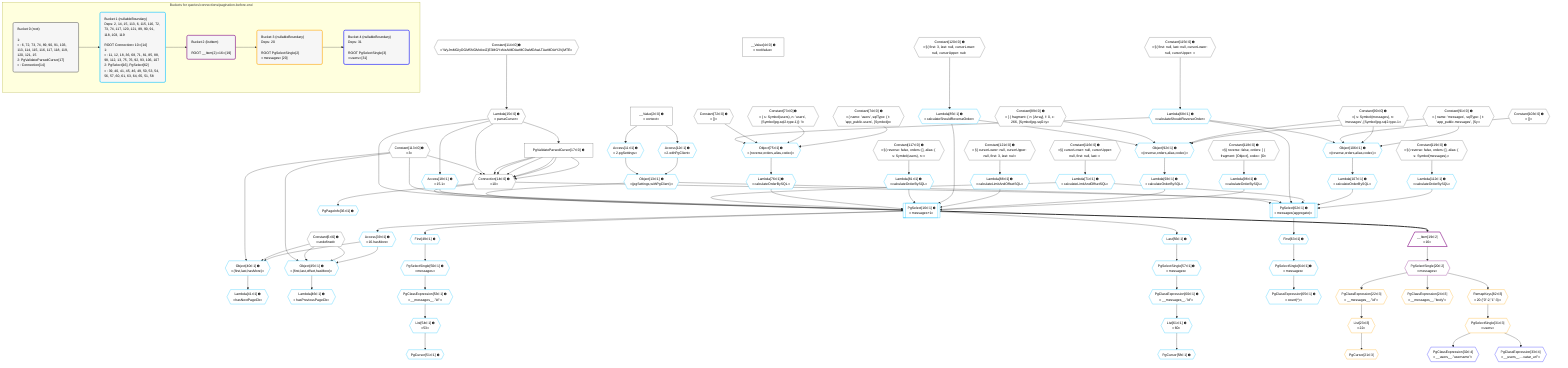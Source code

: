 %%{init: {'themeVariables': { 'fontSize': '12px'}}}%%
graph TD
    classDef path fill:#eee,stroke:#000,color:#000
    classDef plan fill:#fff,stroke-width:1px,color:#000
    classDef itemplan fill:#fff,stroke-width:2px,color:#000
    classDef unbatchedplan fill:#dff,stroke-width:1px,color:#000
    classDef sideeffectplan fill:#fcc,stroke-width:2px,color:#000
    classDef bucket fill:#f6f6f6,color:#000,stroke-width:2px,text-align:left


    %% plan dependencies
    Connection14{{"Connection[14∈0] ➊<br />ᐸ10ᐳ"}}:::plan
    Constant113{{"Constant[113∈0] ➊<br />ᐸ3ᐳ"}}:::plan
    Lambda15{{"Lambda[15∈0] ➊<br />ᐸparseCursorᐳ"}}:::plan
    PgValidateParsedCursor17["PgValidateParsedCursor[17∈0] ➊"]:::plan
    Constant113 & Lambda15 & PgValidateParsedCursor17 & PgValidateParsedCursor17 & PgValidateParsedCursor17 & PgValidateParsedCursor17 & PgValidateParsedCursor17 & PgValidateParsedCursor17 --> Connection14
    Constant114{{"Constant[114∈0] ➊<br />ᐸ'WyJmMGIyOGM5NGMxIiwiZjE3MGYxNzAtMDAwMC0wMDAwLTAwMDAtY2VjMTEᐳ"}}:::plan
    Constant114 --> Lambda15
    Lambda15 --> PgValidateParsedCursor17
    __Value2["__Value[2∈0] ➊<br />ᐸcontextᐳ"]:::plan
    __Value4["__Value[4∈0] ➊<br />ᐸrootValueᐳ"]:::plan
    Constant6{{"Constant[6∈0] ➊<br />ᐸundefinedᐳ"}}:::plan
    Constant72{{"Constant[72∈0] ➊<br />ᐸ[]ᐳ"}}:::plan
    Constant73{{"Constant[73∈0] ➊<br />ᐸ{ s: Symbol(users), n: 'users', [Symbol(pg-sql2-type-1)]: 'Iᐳ"}}:::plan
    Constant74{{"Constant[74∈0] ➊<br />ᐸ{ name: 'users', sqlType: { t: 'app_public.users', [Symbol(pᐳ"}}:::plan
    Constant89{{"Constant[89∈0] ➊<br />ᐸ[ { fragment: { n: [Array], f: 0, c: 266, [Symbol(pg-sql2-tyᐳ"}}:::plan
    Constant90{{"Constant[90∈0] ➊<br />ᐸ{ s: Symbol(messages), n: 'messages', [Symbol(pg-sql2-type-1ᐳ"}}:::plan
    Constant91{{"Constant[91∈0] ➊<br />ᐸ{ name: 'messages', sqlType: { t: 'app_public.messages', [Syᐳ"}}:::plan
    Constant103{{"Constant[103∈0] ➊<br />ᐸ[]ᐳ"}}:::plan
    Constant115{{"Constant[115∈0] ➊<br />ᐸ§{ first: null, last: null, cursorLower: null, cursorUpper: ᐳ"}}:::plan
    Constant116{{"Constant[116∈0] ➊<br />ᐸ§{ cursorLower: null, cursorUpper: null, first: null, last: ᐳ"}}:::plan
    Constant117{{"Constant[117∈0] ➊<br />ᐸ§{ reverse: false, orders: [], alias: { s: Symbol(users), n:ᐳ"}}:::plan
    Constant118{{"Constant[118∈0] ➊<br />ᐸ§{ reverse: false, orders: [ { fragment: [Object], codec: [Oᐳ"}}:::plan
    Constant119{{"Constant[119∈0] ➊<br />ᐸ§{ reverse: false, orders: [], alias: { s: Symbol(messages),ᐳ"}}:::plan
    Constant120{{"Constant[120∈0] ➊<br />ᐸ§{ first: 3, last: null, cursorLower: null, cursorUpper: nulᐳ"}}:::plan
    Constant121{{"Constant[121∈0] ➊<br />ᐸ§{ cursorLower: null, cursorUpper: null, first: 3, last: nulᐳ"}}:::plan
    PgSelect16[["PgSelect[16∈1] ➊<br />ᐸmessages+1ᐳ"]]:::plan
    Object13{{"Object[13∈1] ➊<br />ᐸ{pgSettings,withPgClient}ᐳ"}}:::plan
    Access18{{"Access[18∈1] ➊<br />ᐸ15.1ᐳ"}}:::plan
    Lambda71{{"Lambda[71∈1] ➊<br />ᐸcalculateLimitAndOffsetSQLᐳ"}}:::plan
    Lambda76{{"Lambda[76∈1] ➊<br />ᐸcalculateOrderBySQLᐳ"}}:::plan
    Lambda81{{"Lambda[81∈1] ➊<br />ᐸcalculateOrderBySQLᐳ"}}:::plan
    Lambda85{{"Lambda[85∈1] ➊<br />ᐸcalculateShouldReverseOrderᐳ"}}:::plan
    Lambda88{{"Lambda[88∈1] ➊<br />ᐸcalculateLimitAndOffsetSQLᐳ"}}:::plan
    Lambda93{{"Lambda[93∈1] ➊<br />ᐸcalculateOrderBySQLᐳ"}}:::plan
    Lambda98{{"Lambda[98∈1] ➊<br />ᐸcalculateOrderBySQLᐳ"}}:::plan
    Object13 & Connection14 & Lambda15 & Constant113 & Access18 & Lambda71 & Lambda76 & Lambda81 & Lambda85 & Lambda88 & Lambda93 & Lambda98 --> PgSelect16
    PgSelect62[["PgSelect[62∈1] ➊<br />ᐸmessages(aggregate)ᐳ"]]:::plan
    Lambda68{{"Lambda[68∈1] ➊<br />ᐸcalculateShouldReverseOrderᐳ"}}:::plan
    Lambda107{{"Lambda[107∈1] ➊<br />ᐸcalculateOrderBySQLᐳ"}}:::plan
    Lambda112{{"Lambda[112∈1] ➊<br />ᐸcalculateOrderBySQLᐳ"}}:::plan
    Object13 & Connection14 & Lambda68 & Lambda71 & Lambda107 & Lambda112 --> PgSelect62
    Object45{{"Object[45∈1] ➊<br />ᐸ{first,last,offset,hasMore}ᐳ"}}:::plan
    Access39{{"Access[39∈1] ➊<br />ᐸ16.hasMoreᐳ"}}:::plan
    Constant113 & Constant6 & Constant6 & Access39 --> Object45
    Object75{{"Object[75∈1] ➊<br />ᐸ{reverse,orders,alias,codec}ᐳ"}}:::plan
    Lambda68 & Constant72 & Constant73 & Constant74 --> Object75
    Object92{{"Object[92∈1] ➊<br />ᐸ{reverse,orders,alias,codec}ᐳ"}}:::plan
    Lambda85 & Constant89 & Constant90 & Constant91 --> Object92
    Object106{{"Object[106∈1] ➊<br />ᐸ{reverse,orders,alias,codec}ᐳ"}}:::plan
    Lambda68 & Constant103 & Constant90 & Constant91 --> Object106
    Object40{{"Object[40∈1] ➊<br />ᐸ{first,last,hasMore}ᐳ"}}:::plan
    Constant113 & Constant6 & Access39 --> Object40
    Access11{{"Access[11∈1] ➊<br />ᐸ2.pgSettingsᐳ"}}:::plan
    Access12{{"Access[12∈1] ➊<br />ᐸ2.withPgClientᐳ"}}:::plan
    Access11 & Access12 --> Object13
    __Value2 --> Access11
    __Value2 --> Access12
    Lambda15 --> Access18
    PgPageInfo36{{"PgPageInfo[36∈1] ➊"}}:::plan
    Connection14 --> PgPageInfo36
    PgSelect16 --> Access39
    Lambda41{{"Lambda[41∈1] ➊<br />ᐸhasNextPageCbᐳ"}}:::plan
    Object40 --> Lambda41
    Lambda46{{"Lambda[46∈1] ➊<br />ᐸhasPreviousPageCbᐳ"}}:::plan
    Object45 --> Lambda46
    First49{{"First[49∈1] ➊"}}:::plan
    PgSelect16 --> First49
    PgSelectSingle50{{"PgSelectSingle[50∈1] ➊<br />ᐸmessagesᐳ"}}:::plan
    First49 --> PgSelectSingle50
    PgCursor51{{"PgCursor[51∈1] ➊"}}:::plan
    List54{{"List[54∈1] ➊<br />ᐸ53ᐳ"}}:::plan
    List54 --> PgCursor51
    PgClassExpression53{{"PgClassExpression[53∈1] ➊<br />ᐸ__messages__.”id”ᐳ"}}:::plan
    PgSelectSingle50 --> PgClassExpression53
    PgClassExpression53 --> List54
    Last56{{"Last[56∈1] ➊"}}:::plan
    PgSelect16 --> Last56
    PgSelectSingle57{{"PgSelectSingle[57∈1] ➊<br />ᐸmessagesᐳ"}}:::plan
    Last56 --> PgSelectSingle57
    PgCursor58{{"PgCursor[58∈1] ➊"}}:::plan
    List61{{"List[61∈1] ➊<br />ᐸ60ᐳ"}}:::plan
    List61 --> PgCursor58
    PgClassExpression60{{"PgClassExpression[60∈1] ➊<br />ᐸ__messages__.”id”ᐳ"}}:::plan
    PgSelectSingle57 --> PgClassExpression60
    PgClassExpression60 --> List61
    First63{{"First[63∈1] ➊"}}:::plan
    PgSelect62 --> First63
    PgSelectSingle64{{"PgSelectSingle[64∈1] ➊<br />ᐸmessagesᐳ"}}:::plan
    First63 --> PgSelectSingle64
    PgClassExpression65{{"PgClassExpression[65∈1] ➊<br />ᐸcount(*)ᐳ"}}:::plan
    PgSelectSingle64 --> PgClassExpression65
    Constant115 --> Lambda68
    Constant116 --> Lambda71
    Object75 --> Lambda76
    Constant117 --> Lambda81
    Constant120 --> Lambda85
    Constant121 --> Lambda88
    Object92 --> Lambda93
    Constant118 --> Lambda98
    Object106 --> Lambda107
    Constant119 --> Lambda112
    __Item19[/"__Item[19∈2]<br />ᐸ16ᐳ"\]:::itemplan
    PgSelect16 ==> __Item19
    PgSelectSingle20{{"PgSelectSingle[20∈2]<br />ᐸmessagesᐳ"}}:::plan
    __Item19 --> PgSelectSingle20
    PgCursor21{{"PgCursor[21∈3]"}}:::plan
    List23{{"List[23∈3]<br />ᐸ22ᐳ"}}:::plan
    List23 --> PgCursor21
    PgClassExpression22{{"PgClassExpression[22∈3]<br />ᐸ__messages__.”id”ᐳ"}}:::plan
    PgSelectSingle20 --> PgClassExpression22
    PgClassExpression22 --> List23
    PgClassExpression24{{"PgClassExpression[24∈3]<br />ᐸ__messages__.”body”ᐳ"}}:::plan
    PgSelectSingle20 --> PgClassExpression24
    PgSelectSingle31{{"PgSelectSingle[31∈3]<br />ᐸusersᐳ"}}:::plan
    RemapKeys82{{"RemapKeys[82∈3]<br />ᐸ20:{”0”:2,”1”:3}ᐳ"}}:::plan
    RemapKeys82 --> PgSelectSingle31
    PgSelectSingle20 --> RemapKeys82
    PgClassExpression32{{"PgClassExpression[32∈4]<br />ᐸ__users__.”username”ᐳ"}}:::plan
    PgSelectSingle31 --> PgClassExpression32
    PgClassExpression33{{"PgClassExpression[33∈4]<br />ᐸ__users__....vatar_url”ᐳ"}}:::plan
    PgSelectSingle31 --> PgClassExpression33

    %% define steps

    subgraph "Buckets for queries/connections/pagination-before-end"
    Bucket0("Bucket 0 (root)<br /><br />1: <br />ᐳ: 6, 72, 73, 74, 89, 90, 91, 103, 113, 114, 115, 116, 117, 118, 119, 120, 121, 15<br />2: PgValidateParsedCursor[17]<br />ᐳ: Connection[14]"):::bucket
    classDef bucket0 stroke:#696969
    class Bucket0,__Value2,__Value4,Constant6,Connection14,Lambda15,PgValidateParsedCursor17,Constant72,Constant73,Constant74,Constant89,Constant90,Constant91,Constant103,Constant113,Constant114,Constant115,Constant116,Constant117,Constant118,Constant119,Constant120,Constant121 bucket0
    Bucket1("Bucket 1 (nullableBoundary)<br />Deps: 2, 14, 15, 113, 6, 115, 116, 72, 73, 74, 117, 120, 121, 89, 90, 91, 118, 103, 119<br /><br />ROOT Connectionᐸ10ᐳ[14]<br />1: <br />ᐳ: 11, 12, 18, 36, 68, 71, 81, 85, 88, 98, 112, 13, 75, 76, 92, 93, 106, 107<br />2: PgSelect[16], PgSelect[62]<br />ᐳ: 39, 40, 41, 45, 46, 49, 50, 53, 54, 56, 57, 60, 61, 63, 64, 65, 51, 58"):::bucket
    classDef bucket1 stroke:#00bfff
    class Bucket1,Access11,Access12,Object13,PgSelect16,Access18,PgPageInfo36,Access39,Object40,Lambda41,Object45,Lambda46,First49,PgSelectSingle50,PgCursor51,PgClassExpression53,List54,Last56,PgSelectSingle57,PgCursor58,PgClassExpression60,List61,PgSelect62,First63,PgSelectSingle64,PgClassExpression65,Lambda68,Lambda71,Object75,Lambda76,Lambda81,Lambda85,Lambda88,Object92,Lambda93,Lambda98,Object106,Lambda107,Lambda112 bucket1
    Bucket2("Bucket 2 (listItem)<br /><br />ROOT __Item{2}ᐸ16ᐳ[19]"):::bucket
    classDef bucket2 stroke:#7f007f
    class Bucket2,__Item19,PgSelectSingle20 bucket2
    Bucket3("Bucket 3 (nullableBoundary)<br />Deps: 20<br /><br />ROOT PgSelectSingle{2}ᐸmessagesᐳ[20]"):::bucket
    classDef bucket3 stroke:#ffa500
    class Bucket3,PgCursor21,PgClassExpression22,List23,PgClassExpression24,PgSelectSingle31,RemapKeys82 bucket3
    Bucket4("Bucket 4 (nullableBoundary)<br />Deps: 31<br /><br />ROOT PgSelectSingle{3}ᐸusersᐳ[31]"):::bucket
    classDef bucket4 stroke:#0000ff
    class Bucket4,PgClassExpression32,PgClassExpression33 bucket4
    Bucket0 --> Bucket1
    Bucket1 --> Bucket2
    Bucket2 --> Bucket3
    Bucket3 --> Bucket4
    end